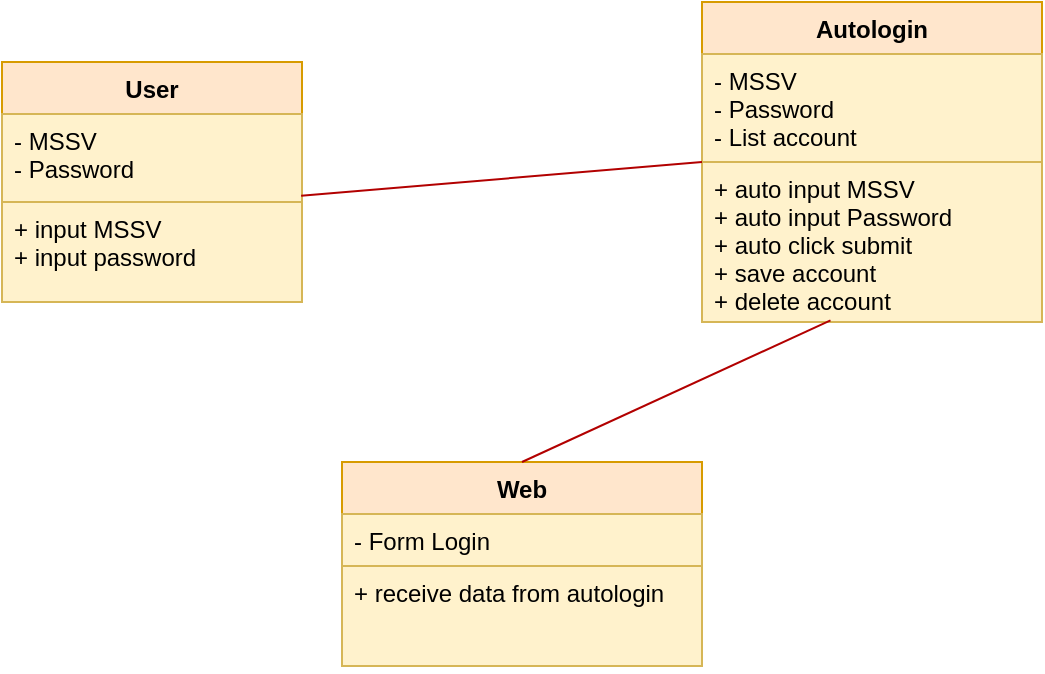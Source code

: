<mxfile version="13.9.9" type="device"><diagram id="YRV_Bh0kM-IxqbKIk6kp" name="Page-1"><mxGraphModel dx="1021" dy="512" grid="1" gridSize="10" guides="1" tooltips="1" connect="1" arrows="1" fold="1" page="1" pageScale="1" pageWidth="827" pageHeight="1169" math="0" shadow="0"><root><mxCell id="0"/><mxCell id="1" parent="0"/><mxCell id="Agv-a_EFEQgk05z4UEu4-1" value="User" style="swimlane;fontStyle=1;align=center;verticalAlign=top;childLayout=stackLayout;horizontal=1;startSize=26;horizontalStack=0;resizeParent=1;resizeParentMax=0;resizeLast=0;collapsible=1;marginBottom=0;fillColor=#ffe6cc;strokeColor=#d79b00;" vertex="1" parent="1"><mxGeometry x="200" y="280" width="150" height="120" as="geometry"/></mxCell><mxCell id="Agv-a_EFEQgk05z4UEu4-2" value="- MSSV&#10;- Password" style="text;strokeColor=#d6b656;fillColor=#fff2cc;align=left;verticalAlign=top;spacingLeft=4;spacingRight=4;overflow=hidden;rotatable=0;points=[[0,0.5],[1,0.5]];portConstraint=eastwest;" vertex="1" parent="Agv-a_EFEQgk05z4UEu4-1"><mxGeometry y="26" width="150" height="44" as="geometry"/></mxCell><mxCell id="Agv-a_EFEQgk05z4UEu4-4" value="+ input MSSV&#10;+ input password" style="text;strokeColor=#d6b656;fillColor=#fff2cc;align=left;verticalAlign=top;spacingLeft=4;spacingRight=4;overflow=hidden;rotatable=0;points=[[0,0.5],[1,0.5]];portConstraint=eastwest;" vertex="1" parent="Agv-a_EFEQgk05z4UEu4-1"><mxGeometry y="70" width="150" height="50" as="geometry"/></mxCell><mxCell id="Agv-a_EFEQgk05z4UEu4-5" value="Autologin" style="swimlane;fontStyle=1;align=center;verticalAlign=top;childLayout=stackLayout;horizontal=1;startSize=26;horizontalStack=0;resizeParent=1;resizeParentMax=0;resizeLast=0;collapsible=1;marginBottom=0;fillColor=#ffe6cc;strokeColor=#d79b00;" vertex="1" parent="1"><mxGeometry x="550" y="250" width="170" height="160" as="geometry"/></mxCell><mxCell id="Agv-a_EFEQgk05z4UEu4-6" value="- MSSV&#10;- Password&#10;- List account" style="text;strokeColor=#d6b656;fillColor=#fff2cc;align=left;verticalAlign=top;spacingLeft=4;spacingRight=4;overflow=hidden;rotatable=0;points=[[0,0.5],[1,0.5]];portConstraint=eastwest;" vertex="1" parent="Agv-a_EFEQgk05z4UEu4-5"><mxGeometry y="26" width="170" height="54" as="geometry"/></mxCell><mxCell id="Agv-a_EFEQgk05z4UEu4-8" value="+ auto input MSSV&#10;+ auto input Password&#10;+ auto click submit&#10;+ save account&#10;+ delete account " style="text;strokeColor=#d6b656;fillColor=#fff2cc;align=left;verticalAlign=top;spacingLeft=4;spacingRight=4;overflow=hidden;rotatable=0;points=[[0,0.5],[1,0.5]];portConstraint=eastwest;" vertex="1" parent="Agv-a_EFEQgk05z4UEu4-5"><mxGeometry y="80" width="170" height="80" as="geometry"/></mxCell><mxCell id="Agv-a_EFEQgk05z4UEu4-11" value="" style="endArrow=none;html=1;exitX=0.997;exitY=0.929;exitDx=0;exitDy=0;exitPerimeter=0;entryX=0;entryY=0.5;entryDx=0;entryDy=0;fillColor=#e51400;strokeColor=#B20000;" edge="1" parent="1" source="Agv-a_EFEQgk05z4UEu4-2" target="Agv-a_EFEQgk05z4UEu4-5"><mxGeometry width="50" height="50" relative="1" as="geometry"><mxPoint x="550" y="320" as="sourcePoint"/><mxPoint x="600" y="270" as="targetPoint"/></mxGeometry></mxCell><mxCell id="Agv-a_EFEQgk05z4UEu4-12" value="Web" style="swimlane;fontStyle=1;align=center;verticalAlign=top;childLayout=stackLayout;horizontal=1;startSize=26;horizontalStack=0;resizeParent=1;resizeParentMax=0;resizeLast=0;collapsible=1;marginBottom=0;fillColor=#ffe6cc;strokeColor=#d79b00;" vertex="1" parent="1"><mxGeometry x="370" y="480" width="180" height="102" as="geometry"/></mxCell><mxCell id="Agv-a_EFEQgk05z4UEu4-13" value="- Form Login" style="text;strokeColor=#d6b656;fillColor=#fff2cc;align=left;verticalAlign=top;spacingLeft=4;spacingRight=4;overflow=hidden;rotatable=0;points=[[0,0.5],[1,0.5]];portConstraint=eastwest;" vertex="1" parent="Agv-a_EFEQgk05z4UEu4-12"><mxGeometry y="26" width="180" height="26" as="geometry"/></mxCell><mxCell id="Agv-a_EFEQgk05z4UEu4-15" value="+ receive data from autologin" style="text;strokeColor=#d6b656;fillColor=#fff2cc;align=left;verticalAlign=top;spacingLeft=4;spacingRight=4;overflow=hidden;rotatable=0;points=[[0,0.5],[1,0.5]];portConstraint=eastwest;" vertex="1" parent="Agv-a_EFEQgk05z4UEu4-12"><mxGeometry y="52" width="180" height="50" as="geometry"/></mxCell><mxCell id="Agv-a_EFEQgk05z4UEu4-16" value="" style="endArrow=none;html=1;entryX=0.378;entryY=0.99;entryDx=0;entryDy=0;entryPerimeter=0;exitX=0.5;exitY=0;exitDx=0;exitDy=0;fillColor=#e51400;strokeColor=#B20000;" edge="1" parent="1" source="Agv-a_EFEQgk05z4UEu4-12" target="Agv-a_EFEQgk05z4UEu4-8"><mxGeometry width="50" height="50" relative="1" as="geometry"><mxPoint x="550" y="400" as="sourcePoint"/><mxPoint x="600" y="350" as="targetPoint"/></mxGeometry></mxCell></root></mxGraphModel></diagram></mxfile>